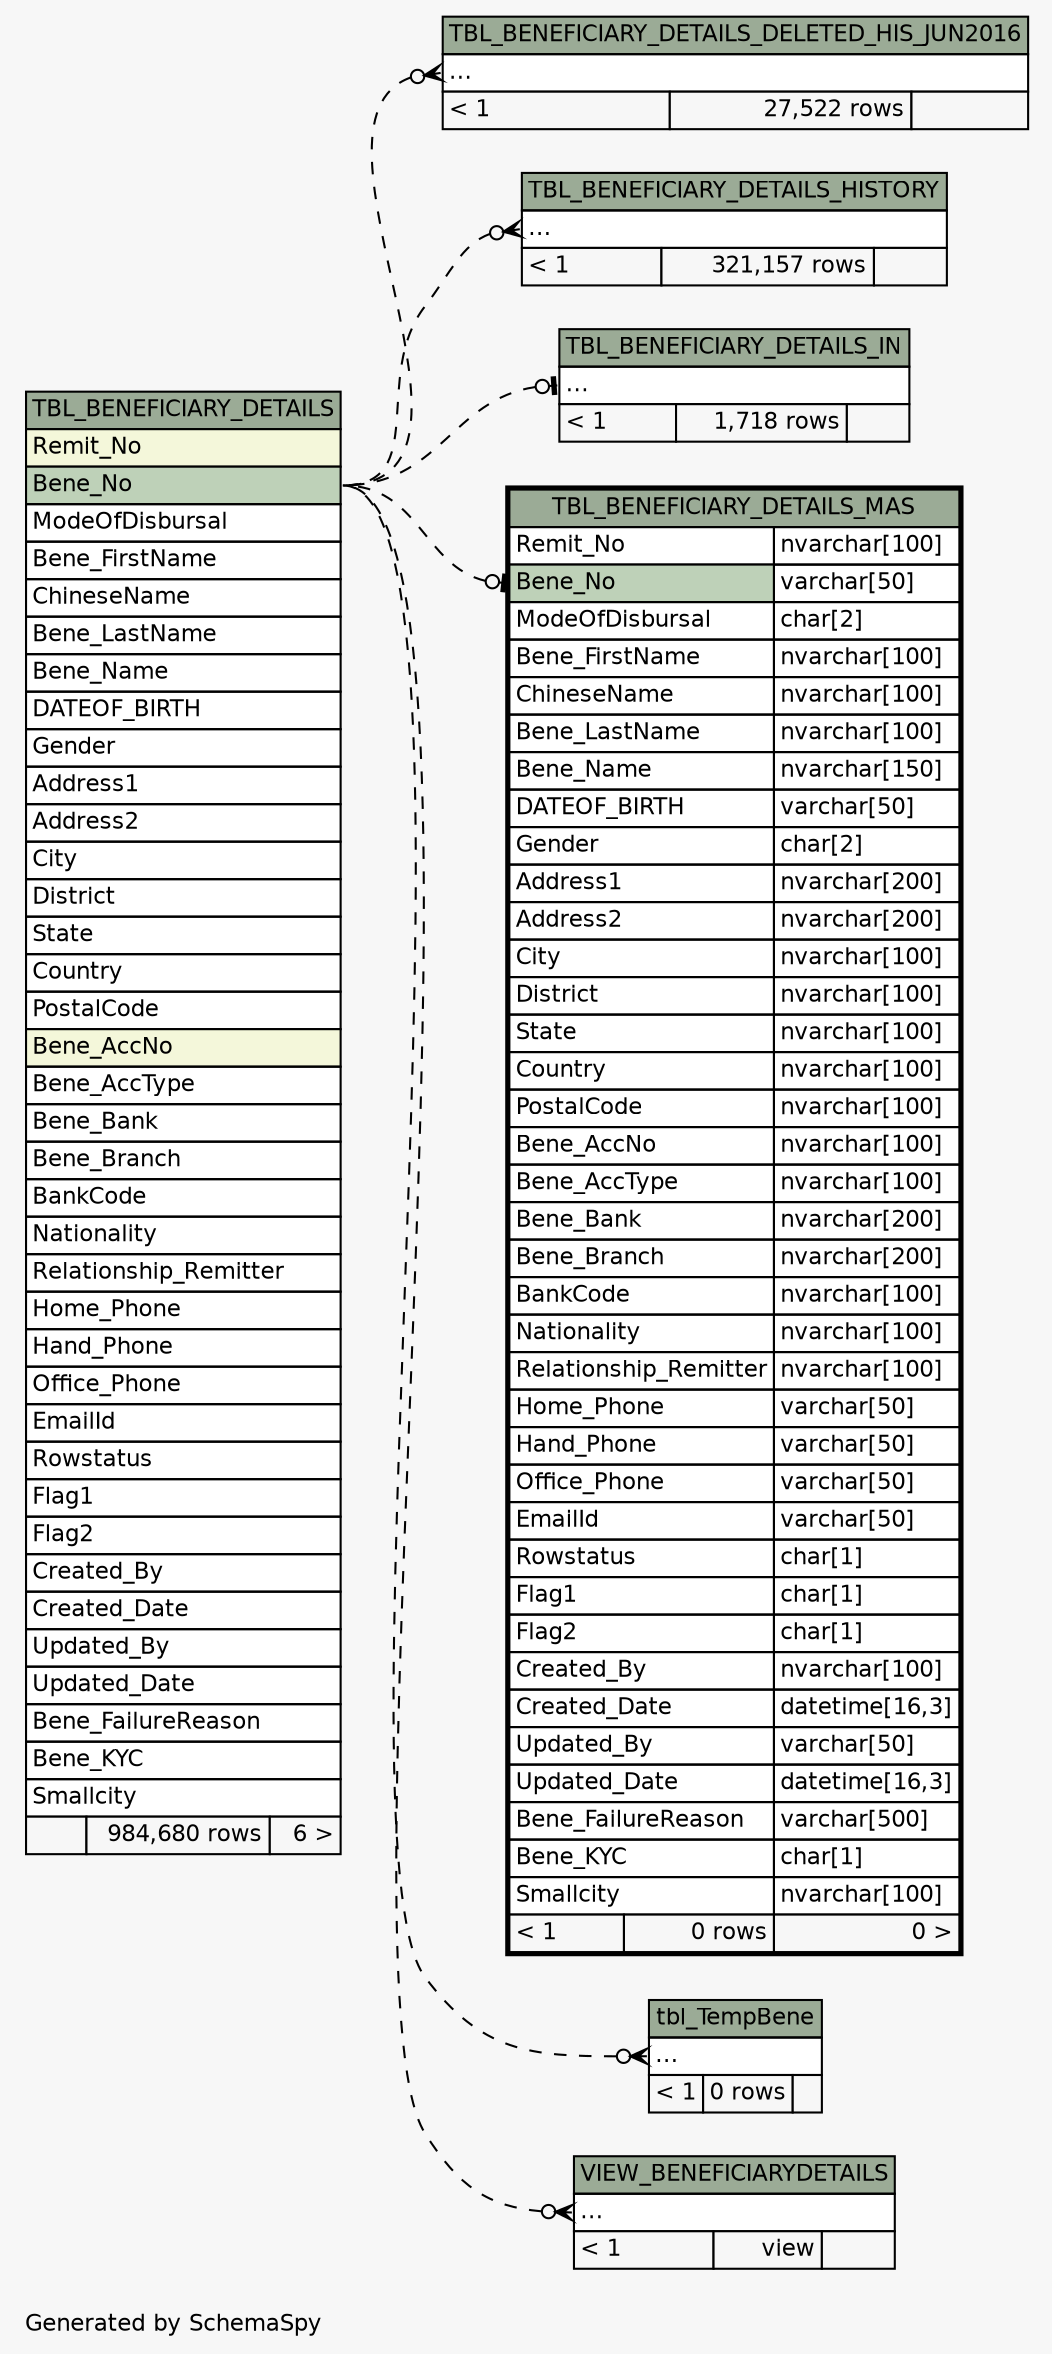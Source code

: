 // dot 2.38.0 on Windows 10 10.0
// SchemaSpy rev 590
digraph "impliedTwoDegreesRelationshipsDiagram" {
  graph [
    rankdir="RL"
    bgcolor="#f7f7f7"
    label="\nGenerated by SchemaSpy"
    labeljust="l"
    nodesep="0.18"
    ranksep="0.46"
    fontname="Helvetica"
    fontsize="11"
  ];
  node [
    fontname="Helvetica"
    fontsize="11"
    shape="plaintext"
  ];
  edge [
    arrowsize="0.8"
  ];
  "TBL_BENEFICIARY_DETAILS_DELETED_HIS_JUN2016":"elipses":w -> "TBL_BENEFICIARY_DETAILS":"Bene_No":e [arrowhead=none dir=back arrowtail=crowodot style=dashed];
  "TBL_BENEFICIARY_DETAILS_HISTORY":"elipses":w -> "TBL_BENEFICIARY_DETAILS":"Bene_No":e [arrowhead=none dir=back arrowtail=crowodot style=dashed];
  "TBL_BENEFICIARY_DETAILS_IN":"elipses":w -> "TBL_BENEFICIARY_DETAILS":"Bene_No":e [arrowhead=none dir=back arrowtail=teeodot style=dashed];
  "TBL_BENEFICIARY_DETAILS_MAS":"Bene_No":w -> "TBL_BENEFICIARY_DETAILS":"Bene_No":e [arrowhead=none dir=back arrowtail=teeodot style=dashed];
  "tbl_TempBene":"elipses":w -> "TBL_BENEFICIARY_DETAILS":"Bene_No":e [arrowhead=none dir=back arrowtail=crowodot style=dashed];
  "VIEW_BENEFICIARYDETAILS":"elipses":w -> "TBL_BENEFICIARY_DETAILS":"Bene_No":e [arrowhead=none dir=back arrowtail=crowodot style=dashed];
  "TBL_BENEFICIARY_DETAILS" [
    label=<
    <TABLE BORDER="0" CELLBORDER="1" CELLSPACING="0" BGCOLOR="#ffffff">
      <TR><TD COLSPAN="3" BGCOLOR="#9bab96" ALIGN="CENTER">TBL_BENEFICIARY_DETAILS</TD></TR>
      <TR><TD PORT="Remit_No" COLSPAN="3" BGCOLOR="#f4f7da" ALIGN="LEFT">Remit_No</TD></TR>
      <TR><TD PORT="Bene_No" COLSPAN="3" BGCOLOR="#bed1b8" ALIGN="LEFT">Bene_No</TD></TR>
      <TR><TD PORT="ModeOfDisbursal" COLSPAN="3" ALIGN="LEFT">ModeOfDisbursal</TD></TR>
      <TR><TD PORT="Bene_FirstName" COLSPAN="3" ALIGN="LEFT">Bene_FirstName</TD></TR>
      <TR><TD PORT="ChineseName" COLSPAN="3" ALIGN="LEFT">ChineseName</TD></TR>
      <TR><TD PORT="Bene_LastName" COLSPAN="3" ALIGN="LEFT">Bene_LastName</TD></TR>
      <TR><TD PORT="Bene_Name" COLSPAN="3" ALIGN="LEFT">Bene_Name</TD></TR>
      <TR><TD PORT="DATEOF_BIRTH" COLSPAN="3" ALIGN="LEFT">DATEOF_BIRTH</TD></TR>
      <TR><TD PORT="Gender" COLSPAN="3" ALIGN="LEFT">Gender</TD></TR>
      <TR><TD PORT="Address1" COLSPAN="3" ALIGN="LEFT">Address1</TD></TR>
      <TR><TD PORT="Address2" COLSPAN="3" ALIGN="LEFT">Address2</TD></TR>
      <TR><TD PORT="City" COLSPAN="3" ALIGN="LEFT">City</TD></TR>
      <TR><TD PORT="District" COLSPAN="3" ALIGN="LEFT">District</TD></TR>
      <TR><TD PORT="State" COLSPAN="3" ALIGN="LEFT">State</TD></TR>
      <TR><TD PORT="Country" COLSPAN="3" ALIGN="LEFT">Country</TD></TR>
      <TR><TD PORT="PostalCode" COLSPAN="3" ALIGN="LEFT">PostalCode</TD></TR>
      <TR><TD PORT="Bene_AccNo" COLSPAN="3" BGCOLOR="#f4f7da" ALIGN="LEFT">Bene_AccNo</TD></TR>
      <TR><TD PORT="Bene_AccType" COLSPAN="3" ALIGN="LEFT">Bene_AccType</TD></TR>
      <TR><TD PORT="Bene_Bank" COLSPAN="3" ALIGN="LEFT">Bene_Bank</TD></TR>
      <TR><TD PORT="Bene_Branch" COLSPAN="3" ALIGN="LEFT">Bene_Branch</TD></TR>
      <TR><TD PORT="BankCode" COLSPAN="3" ALIGN="LEFT">BankCode</TD></TR>
      <TR><TD PORT="Nationality" COLSPAN="3" ALIGN="LEFT">Nationality</TD></TR>
      <TR><TD PORT="Relationship_Remitter" COLSPAN="3" ALIGN="LEFT">Relationship_Remitter</TD></TR>
      <TR><TD PORT="Home_Phone" COLSPAN="3" ALIGN="LEFT">Home_Phone</TD></TR>
      <TR><TD PORT="Hand_Phone" COLSPAN="3" ALIGN="LEFT">Hand_Phone</TD></TR>
      <TR><TD PORT="Office_Phone" COLSPAN="3" ALIGN="LEFT">Office_Phone</TD></TR>
      <TR><TD PORT="EmailId" COLSPAN="3" ALIGN="LEFT">EmailId</TD></TR>
      <TR><TD PORT="Rowstatus" COLSPAN="3" ALIGN="LEFT">Rowstatus</TD></TR>
      <TR><TD PORT="Flag1" COLSPAN="3" ALIGN="LEFT">Flag1</TD></TR>
      <TR><TD PORT="Flag2" COLSPAN="3" ALIGN="LEFT">Flag2</TD></TR>
      <TR><TD PORT="Created_By" COLSPAN="3" ALIGN="LEFT">Created_By</TD></TR>
      <TR><TD PORT="Created_Date" COLSPAN="3" ALIGN="LEFT">Created_Date</TD></TR>
      <TR><TD PORT="Updated_By" COLSPAN="3" ALIGN="LEFT">Updated_By</TD></TR>
      <TR><TD PORT="Updated_Date" COLSPAN="3" ALIGN="LEFT">Updated_Date</TD></TR>
      <TR><TD PORT="Bene_FailureReason" COLSPAN="3" ALIGN="LEFT">Bene_FailureReason</TD></TR>
      <TR><TD PORT="Bene_KYC" COLSPAN="3" ALIGN="LEFT">Bene_KYC</TD></TR>
      <TR><TD PORT="Smallcity" COLSPAN="3" ALIGN="LEFT">Smallcity</TD></TR>
      <TR><TD ALIGN="LEFT" BGCOLOR="#f7f7f7">  </TD><TD ALIGN="RIGHT" BGCOLOR="#f7f7f7">984,680 rows</TD><TD ALIGN="RIGHT" BGCOLOR="#f7f7f7">6 &gt;</TD></TR>
    </TABLE>>
    URL="TBL_BENEFICIARY_DETAILS.html"
    tooltip="TBL_BENEFICIARY_DETAILS"
  ];
  "TBL_BENEFICIARY_DETAILS_DELETED_HIS_JUN2016" [
    label=<
    <TABLE BORDER="0" CELLBORDER="1" CELLSPACING="0" BGCOLOR="#ffffff">
      <TR><TD COLSPAN="3" BGCOLOR="#9bab96" ALIGN="CENTER">TBL_BENEFICIARY_DETAILS_DELETED_HIS_JUN2016</TD></TR>
      <TR><TD PORT="elipses" COLSPAN="3" ALIGN="LEFT">...</TD></TR>
      <TR><TD ALIGN="LEFT" BGCOLOR="#f7f7f7">&lt; 1</TD><TD ALIGN="RIGHT" BGCOLOR="#f7f7f7">27,522 rows</TD><TD ALIGN="RIGHT" BGCOLOR="#f7f7f7">  </TD></TR>
    </TABLE>>
    URL="TBL_BENEFICIARY_DETAILS_DELETED_HIS_JUN2016.html"
    tooltip="TBL_BENEFICIARY_DETAILS_DELETED_HIS_JUN2016"
  ];
  "TBL_BENEFICIARY_DETAILS_HISTORY" [
    label=<
    <TABLE BORDER="0" CELLBORDER="1" CELLSPACING="0" BGCOLOR="#ffffff">
      <TR><TD COLSPAN="3" BGCOLOR="#9bab96" ALIGN="CENTER">TBL_BENEFICIARY_DETAILS_HISTORY</TD></TR>
      <TR><TD PORT="elipses" COLSPAN="3" ALIGN="LEFT">...</TD></TR>
      <TR><TD ALIGN="LEFT" BGCOLOR="#f7f7f7">&lt; 1</TD><TD ALIGN="RIGHT" BGCOLOR="#f7f7f7">321,157 rows</TD><TD ALIGN="RIGHT" BGCOLOR="#f7f7f7">  </TD></TR>
    </TABLE>>
    URL="TBL_BENEFICIARY_DETAILS_HISTORY.html"
    tooltip="TBL_BENEFICIARY_DETAILS_HISTORY"
  ];
  "TBL_BENEFICIARY_DETAILS_IN" [
    label=<
    <TABLE BORDER="0" CELLBORDER="1" CELLSPACING="0" BGCOLOR="#ffffff">
      <TR><TD COLSPAN="3" BGCOLOR="#9bab96" ALIGN="CENTER">TBL_BENEFICIARY_DETAILS_IN</TD></TR>
      <TR><TD PORT="elipses" COLSPAN="3" ALIGN="LEFT">...</TD></TR>
      <TR><TD ALIGN="LEFT" BGCOLOR="#f7f7f7">&lt; 1</TD><TD ALIGN="RIGHT" BGCOLOR="#f7f7f7">1,718 rows</TD><TD ALIGN="RIGHT" BGCOLOR="#f7f7f7">  </TD></TR>
    </TABLE>>
    URL="TBL_BENEFICIARY_DETAILS_IN.html"
    tooltip="TBL_BENEFICIARY_DETAILS_IN"
  ];
  "TBL_BENEFICIARY_DETAILS_MAS" [
    label=<
    <TABLE BORDER="2" CELLBORDER="1" CELLSPACING="0" BGCOLOR="#ffffff">
      <TR><TD COLSPAN="3" BGCOLOR="#9bab96" ALIGN="CENTER">TBL_BENEFICIARY_DETAILS_MAS</TD></TR>
      <TR><TD PORT="Remit_No" COLSPAN="2" ALIGN="LEFT">Remit_No</TD><TD PORT="Remit_No.type" ALIGN="LEFT">nvarchar[100]</TD></TR>
      <TR><TD PORT="Bene_No" COLSPAN="2" BGCOLOR="#bed1b8" ALIGN="LEFT">Bene_No</TD><TD PORT="Bene_No.type" ALIGN="LEFT">varchar[50]</TD></TR>
      <TR><TD PORT="ModeOfDisbursal" COLSPAN="2" ALIGN="LEFT">ModeOfDisbursal</TD><TD PORT="ModeOfDisbursal.type" ALIGN="LEFT">char[2]</TD></TR>
      <TR><TD PORT="Bene_FirstName" COLSPAN="2" ALIGN="LEFT">Bene_FirstName</TD><TD PORT="Bene_FirstName.type" ALIGN="LEFT">nvarchar[100]</TD></TR>
      <TR><TD PORT="ChineseName" COLSPAN="2" ALIGN="LEFT">ChineseName</TD><TD PORT="ChineseName.type" ALIGN="LEFT">nvarchar[100]</TD></TR>
      <TR><TD PORT="Bene_LastName" COLSPAN="2" ALIGN="LEFT">Bene_LastName</TD><TD PORT="Bene_LastName.type" ALIGN="LEFT">nvarchar[100]</TD></TR>
      <TR><TD PORT="Bene_Name" COLSPAN="2" ALIGN="LEFT">Bene_Name</TD><TD PORT="Bene_Name.type" ALIGN="LEFT">nvarchar[150]</TD></TR>
      <TR><TD PORT="DATEOF_BIRTH" COLSPAN="2" ALIGN="LEFT">DATEOF_BIRTH</TD><TD PORT="DATEOF_BIRTH.type" ALIGN="LEFT">varchar[50]</TD></TR>
      <TR><TD PORT="Gender" COLSPAN="2" ALIGN="LEFT">Gender</TD><TD PORT="Gender.type" ALIGN="LEFT">char[2]</TD></TR>
      <TR><TD PORT="Address1" COLSPAN="2" ALIGN="LEFT">Address1</TD><TD PORT="Address1.type" ALIGN="LEFT">nvarchar[200]</TD></TR>
      <TR><TD PORT="Address2" COLSPAN="2" ALIGN="LEFT">Address2</TD><TD PORT="Address2.type" ALIGN="LEFT">nvarchar[200]</TD></TR>
      <TR><TD PORT="City" COLSPAN="2" ALIGN="LEFT">City</TD><TD PORT="City.type" ALIGN="LEFT">nvarchar[100]</TD></TR>
      <TR><TD PORT="District" COLSPAN="2" ALIGN="LEFT">District</TD><TD PORT="District.type" ALIGN="LEFT">nvarchar[100]</TD></TR>
      <TR><TD PORT="State" COLSPAN="2" ALIGN="LEFT">State</TD><TD PORT="State.type" ALIGN="LEFT">nvarchar[100]</TD></TR>
      <TR><TD PORT="Country" COLSPAN="2" ALIGN="LEFT">Country</TD><TD PORT="Country.type" ALIGN="LEFT">nvarchar[100]</TD></TR>
      <TR><TD PORT="PostalCode" COLSPAN="2" ALIGN="LEFT">PostalCode</TD><TD PORT="PostalCode.type" ALIGN="LEFT">nvarchar[100]</TD></TR>
      <TR><TD PORT="Bene_AccNo" COLSPAN="2" ALIGN="LEFT">Bene_AccNo</TD><TD PORT="Bene_AccNo.type" ALIGN="LEFT">nvarchar[100]</TD></TR>
      <TR><TD PORT="Bene_AccType" COLSPAN="2" ALIGN="LEFT">Bene_AccType</TD><TD PORT="Bene_AccType.type" ALIGN="LEFT">nvarchar[100]</TD></TR>
      <TR><TD PORT="Bene_Bank" COLSPAN="2" ALIGN="LEFT">Bene_Bank</TD><TD PORT="Bene_Bank.type" ALIGN="LEFT">nvarchar[200]</TD></TR>
      <TR><TD PORT="Bene_Branch" COLSPAN="2" ALIGN="LEFT">Bene_Branch</TD><TD PORT="Bene_Branch.type" ALIGN="LEFT">nvarchar[200]</TD></TR>
      <TR><TD PORT="BankCode" COLSPAN="2" ALIGN="LEFT">BankCode</TD><TD PORT="BankCode.type" ALIGN="LEFT">nvarchar[100]</TD></TR>
      <TR><TD PORT="Nationality" COLSPAN="2" ALIGN="LEFT">Nationality</TD><TD PORT="Nationality.type" ALIGN="LEFT">nvarchar[100]</TD></TR>
      <TR><TD PORT="Relationship_Remitter" COLSPAN="2" ALIGN="LEFT">Relationship_Remitter</TD><TD PORT="Relationship_Remitter.type" ALIGN="LEFT">nvarchar[100]</TD></TR>
      <TR><TD PORT="Home_Phone" COLSPAN="2" ALIGN="LEFT">Home_Phone</TD><TD PORT="Home_Phone.type" ALIGN="LEFT">varchar[50]</TD></TR>
      <TR><TD PORT="Hand_Phone" COLSPAN="2" ALIGN="LEFT">Hand_Phone</TD><TD PORT="Hand_Phone.type" ALIGN="LEFT">varchar[50]</TD></TR>
      <TR><TD PORT="Office_Phone" COLSPAN="2" ALIGN="LEFT">Office_Phone</TD><TD PORT="Office_Phone.type" ALIGN="LEFT">varchar[50]</TD></TR>
      <TR><TD PORT="EmailId" COLSPAN="2" ALIGN="LEFT">EmailId</TD><TD PORT="EmailId.type" ALIGN="LEFT">varchar[50]</TD></TR>
      <TR><TD PORT="Rowstatus" COLSPAN="2" ALIGN="LEFT">Rowstatus</TD><TD PORT="Rowstatus.type" ALIGN="LEFT">char[1]</TD></TR>
      <TR><TD PORT="Flag1" COLSPAN="2" ALIGN="LEFT">Flag1</TD><TD PORT="Flag1.type" ALIGN="LEFT">char[1]</TD></TR>
      <TR><TD PORT="Flag2" COLSPAN="2" ALIGN="LEFT">Flag2</TD><TD PORT="Flag2.type" ALIGN="LEFT">char[1]</TD></TR>
      <TR><TD PORT="Created_By" COLSPAN="2" ALIGN="LEFT">Created_By</TD><TD PORT="Created_By.type" ALIGN="LEFT">nvarchar[100]</TD></TR>
      <TR><TD PORT="Created_Date" COLSPAN="2" ALIGN="LEFT">Created_Date</TD><TD PORT="Created_Date.type" ALIGN="LEFT">datetime[16,3]</TD></TR>
      <TR><TD PORT="Updated_By" COLSPAN="2" ALIGN="LEFT">Updated_By</TD><TD PORT="Updated_By.type" ALIGN="LEFT">varchar[50]</TD></TR>
      <TR><TD PORT="Updated_Date" COLSPAN="2" ALIGN="LEFT">Updated_Date</TD><TD PORT="Updated_Date.type" ALIGN="LEFT">datetime[16,3]</TD></TR>
      <TR><TD PORT="Bene_FailureReason" COLSPAN="2" ALIGN="LEFT">Bene_FailureReason</TD><TD PORT="Bene_FailureReason.type" ALIGN="LEFT">varchar[500]</TD></TR>
      <TR><TD PORT="Bene_KYC" COLSPAN="2" ALIGN="LEFT">Bene_KYC</TD><TD PORT="Bene_KYC.type" ALIGN="LEFT">char[1]</TD></TR>
      <TR><TD PORT="Smallcity" COLSPAN="2" ALIGN="LEFT">Smallcity</TD><TD PORT="Smallcity.type" ALIGN="LEFT">nvarchar[100]</TD></TR>
      <TR><TD ALIGN="LEFT" BGCOLOR="#f7f7f7">&lt; 1</TD><TD ALIGN="RIGHT" BGCOLOR="#f7f7f7">0 rows</TD><TD ALIGN="RIGHT" BGCOLOR="#f7f7f7">0 &gt;</TD></TR>
    </TABLE>>
    URL="TBL_BENEFICIARY_DETAILS_MAS.html"
    tooltip="TBL_BENEFICIARY_DETAILS_MAS"
  ];
  "tbl_TempBene" [
    label=<
    <TABLE BORDER="0" CELLBORDER="1" CELLSPACING="0" BGCOLOR="#ffffff">
      <TR><TD COLSPAN="3" BGCOLOR="#9bab96" ALIGN="CENTER">tbl_TempBene</TD></TR>
      <TR><TD PORT="elipses" COLSPAN="3" ALIGN="LEFT">...</TD></TR>
      <TR><TD ALIGN="LEFT" BGCOLOR="#f7f7f7">&lt; 1</TD><TD ALIGN="RIGHT" BGCOLOR="#f7f7f7">0 rows</TD><TD ALIGN="RIGHT" BGCOLOR="#f7f7f7">  </TD></TR>
    </TABLE>>
    URL="tbl_TempBene.html"
    tooltip="tbl_TempBene"
  ];
  "VIEW_BENEFICIARYDETAILS" [
    label=<
    <TABLE BORDER="0" CELLBORDER="1" CELLSPACING="0" BGCOLOR="#ffffff">
      <TR><TD COLSPAN="3" BGCOLOR="#9bab96" ALIGN="CENTER">VIEW_BENEFICIARYDETAILS</TD></TR>
      <TR><TD PORT="elipses" COLSPAN="3" ALIGN="LEFT">...</TD></TR>
      <TR><TD ALIGN="LEFT" BGCOLOR="#f7f7f7">&lt; 1</TD><TD ALIGN="RIGHT" BGCOLOR="#f7f7f7">view</TD><TD ALIGN="RIGHT" BGCOLOR="#f7f7f7">  </TD></TR>
    </TABLE>>
    URL="VIEW_BENEFICIARYDETAILS.html"
    tooltip="VIEW_BENEFICIARYDETAILS"
  ];
}
